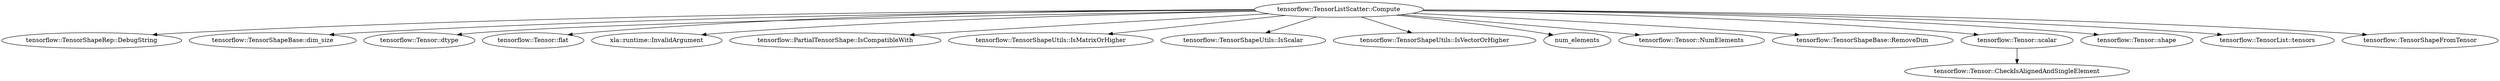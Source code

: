 strict digraph  {
"tensorflow::TensorListScatter::Compute";
"tensorflow::TensorShapeRep::DebugString";
"tensorflow::TensorShapeBase::dim_size";
"tensorflow::Tensor::dtype";
"tensorflow::Tensor::flat";
"xla::runtime::InvalidArgument";
"tensorflow::PartialTensorShape::IsCompatibleWith";
"tensorflow::TensorShapeUtils::IsMatrixOrHigher";
"tensorflow::TensorShapeUtils::IsScalar";
"tensorflow::TensorShapeUtils::IsVectorOrHigher";
"num_elements";
"tensorflow::Tensor::NumElements";
"tensorflow::TensorShapeBase::RemoveDim";
"tensorflow::Tensor::scalar";
"tensorflow::Tensor::CheckIsAlignedAndSingleElement";
"tensorflow::Tensor::shape";
"tensorflow::TensorList::tensors";
"tensorflow::TensorShapeFromTensor";
"tensorflow::TensorListScatter::Compute" -> "tensorflow::TensorShapeRep::DebugString";
"tensorflow::TensorListScatter::Compute" -> "tensorflow::TensorShapeBase::dim_size";
"tensorflow::TensorListScatter::Compute" -> "tensorflow::Tensor::dtype";
"tensorflow::TensorListScatter::Compute" -> "tensorflow::Tensor::flat";
"tensorflow::TensorListScatter::Compute" -> "xla::runtime::InvalidArgument";
"tensorflow::TensorListScatter::Compute" -> "tensorflow::PartialTensorShape::IsCompatibleWith";
"tensorflow::TensorListScatter::Compute" -> "tensorflow::TensorShapeUtils::IsMatrixOrHigher";
"tensorflow::TensorListScatter::Compute" -> "tensorflow::TensorShapeUtils::IsScalar";
"tensorflow::TensorListScatter::Compute" -> "tensorflow::TensorShapeUtils::IsVectorOrHigher";
"tensorflow::TensorListScatter::Compute" -> "num_elements";
"tensorflow::TensorListScatter::Compute" -> "tensorflow::Tensor::NumElements";
"tensorflow::TensorListScatter::Compute" -> "tensorflow::TensorShapeBase::RemoveDim";
"tensorflow::TensorListScatter::Compute" -> "tensorflow::Tensor::scalar";
"tensorflow::TensorListScatter::Compute" -> "tensorflow::Tensor::shape";
"tensorflow::TensorListScatter::Compute" -> "tensorflow::TensorList::tensors";
"tensorflow::TensorListScatter::Compute" -> "tensorflow::TensorShapeFromTensor";
"tensorflow::Tensor::scalar" -> "tensorflow::Tensor::CheckIsAlignedAndSingleElement";
}
